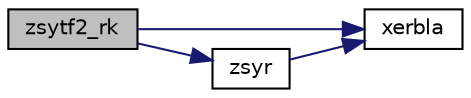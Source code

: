 digraph "zsytf2_rk"
{
 // LATEX_PDF_SIZE
  edge [fontname="Helvetica",fontsize="10",labelfontname="Helvetica",labelfontsize="10"];
  node [fontname="Helvetica",fontsize="10",shape=record];
  rankdir="LR";
  Node1 [label="zsytf2_rk",height=0.2,width=0.4,color="black", fillcolor="grey75", style="filled", fontcolor="black",tooltip="ZSYTF2_RK computes the factorization of a complex symmetric indefinite matrix using the bounded Bunch..."];
  Node1 -> Node2 [color="midnightblue",fontsize="10",style="solid",fontname="Helvetica"];
  Node2 [label="xerbla",height=0.2,width=0.4,color="black", fillcolor="white", style="filled",URL="$xerbla_8f.html#a377ee61015baf8dea7770b3a404b1c07",tooltip="XERBLA"];
  Node1 -> Node3 [color="midnightblue",fontsize="10",style="solid",fontname="Helvetica"];
  Node3 [label="zsyr",height=0.2,width=0.4,color="black", fillcolor="white", style="filled",URL="$zsyr_8f.html#a08a5c1ca17a783b2f7e7f3bc80b422dd",tooltip="ZSYR performs the symmetric rank-1 update of a complex symmetric matrix."];
  Node3 -> Node2 [color="midnightblue",fontsize="10",style="solid",fontname="Helvetica"];
}
